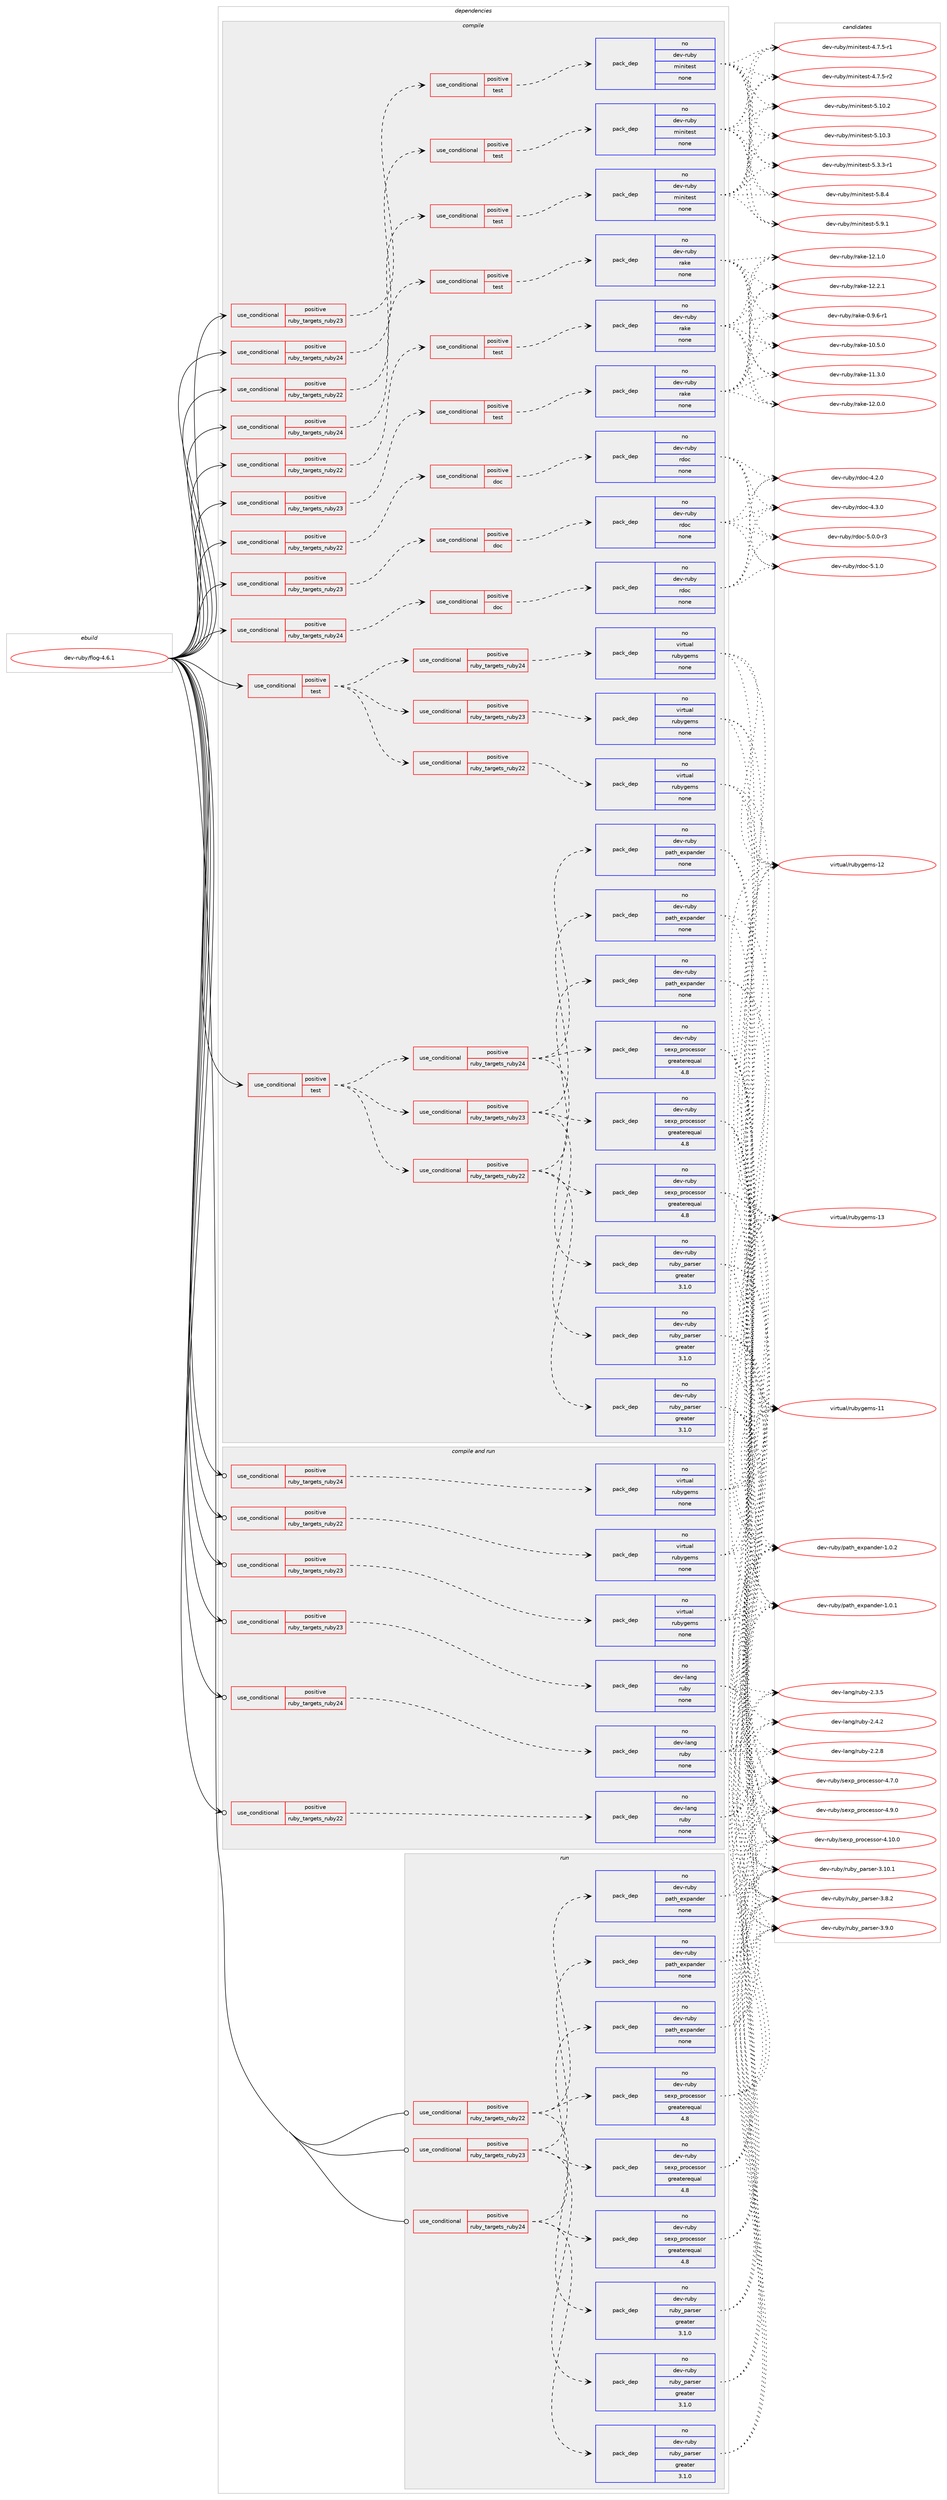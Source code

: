 digraph prolog {

# *************
# Graph options
# *************

newrank=true;
concentrate=true;
compound=true;
graph [rankdir=LR,fontname=Helvetica,fontsize=10,ranksep=1.5];#, ranksep=2.5, nodesep=0.2];
edge  [arrowhead=vee];
node  [fontname=Helvetica,fontsize=10];

# **********
# The ebuild
# **********

subgraph cluster_leftcol {
color=gray;
rank=same;
label=<<i>ebuild</i>>;
id [label="dev-ruby/flog-4.6.1", color=red, width=4, href="../dev-ruby/flog-4.6.1.svg"];
}

# ****************
# The dependencies
# ****************

subgraph cluster_midcol {
color=gray;
label=<<i>dependencies</i>>;
subgraph cluster_compile {
fillcolor="#eeeeee";
style=filled;
label=<<i>compile</i>>;
subgraph cond57459 {
dependency239472 [label=<<TABLE BORDER="0" CELLBORDER="1" CELLSPACING="0" CELLPADDING="4"><TR><TD ROWSPAN="3" CELLPADDING="10">use_conditional</TD></TR><TR><TD>positive</TD></TR><TR><TD>ruby_targets_ruby22</TD></TR></TABLE>>, shape=none, color=red];
subgraph cond57460 {
dependency239473 [label=<<TABLE BORDER="0" CELLBORDER="1" CELLSPACING="0" CELLPADDING="4"><TR><TD ROWSPAN="3" CELLPADDING="10">use_conditional</TD></TR><TR><TD>positive</TD></TR><TR><TD>doc</TD></TR></TABLE>>, shape=none, color=red];
subgraph pack177936 {
dependency239474 [label=<<TABLE BORDER="0" CELLBORDER="1" CELLSPACING="0" CELLPADDING="4" WIDTH="220"><TR><TD ROWSPAN="6" CELLPADDING="30">pack_dep</TD></TR><TR><TD WIDTH="110">no</TD></TR><TR><TD>dev-ruby</TD></TR><TR><TD>rdoc</TD></TR><TR><TD>none</TD></TR><TR><TD></TD></TR></TABLE>>, shape=none, color=blue];
}
dependency239473:e -> dependency239474:w [weight=20,style="dashed",arrowhead="vee"];
}
dependency239472:e -> dependency239473:w [weight=20,style="dashed",arrowhead="vee"];
}
id:e -> dependency239472:w [weight=20,style="solid",arrowhead="vee"];
subgraph cond57461 {
dependency239475 [label=<<TABLE BORDER="0" CELLBORDER="1" CELLSPACING="0" CELLPADDING="4"><TR><TD ROWSPAN="3" CELLPADDING="10">use_conditional</TD></TR><TR><TD>positive</TD></TR><TR><TD>ruby_targets_ruby22</TD></TR></TABLE>>, shape=none, color=red];
subgraph cond57462 {
dependency239476 [label=<<TABLE BORDER="0" CELLBORDER="1" CELLSPACING="0" CELLPADDING="4"><TR><TD ROWSPAN="3" CELLPADDING="10">use_conditional</TD></TR><TR><TD>positive</TD></TR><TR><TD>test</TD></TR></TABLE>>, shape=none, color=red];
subgraph pack177937 {
dependency239477 [label=<<TABLE BORDER="0" CELLBORDER="1" CELLSPACING="0" CELLPADDING="4" WIDTH="220"><TR><TD ROWSPAN="6" CELLPADDING="30">pack_dep</TD></TR><TR><TD WIDTH="110">no</TD></TR><TR><TD>dev-ruby</TD></TR><TR><TD>minitest</TD></TR><TR><TD>none</TD></TR><TR><TD></TD></TR></TABLE>>, shape=none, color=blue];
}
dependency239476:e -> dependency239477:w [weight=20,style="dashed",arrowhead="vee"];
}
dependency239475:e -> dependency239476:w [weight=20,style="dashed",arrowhead="vee"];
}
id:e -> dependency239475:w [weight=20,style="solid",arrowhead="vee"];
subgraph cond57463 {
dependency239478 [label=<<TABLE BORDER="0" CELLBORDER="1" CELLSPACING="0" CELLPADDING="4"><TR><TD ROWSPAN="3" CELLPADDING="10">use_conditional</TD></TR><TR><TD>positive</TD></TR><TR><TD>ruby_targets_ruby22</TD></TR></TABLE>>, shape=none, color=red];
subgraph cond57464 {
dependency239479 [label=<<TABLE BORDER="0" CELLBORDER="1" CELLSPACING="0" CELLPADDING="4"><TR><TD ROWSPAN="3" CELLPADDING="10">use_conditional</TD></TR><TR><TD>positive</TD></TR><TR><TD>test</TD></TR></TABLE>>, shape=none, color=red];
subgraph pack177938 {
dependency239480 [label=<<TABLE BORDER="0" CELLBORDER="1" CELLSPACING="0" CELLPADDING="4" WIDTH="220"><TR><TD ROWSPAN="6" CELLPADDING="30">pack_dep</TD></TR><TR><TD WIDTH="110">no</TD></TR><TR><TD>dev-ruby</TD></TR><TR><TD>rake</TD></TR><TR><TD>none</TD></TR><TR><TD></TD></TR></TABLE>>, shape=none, color=blue];
}
dependency239479:e -> dependency239480:w [weight=20,style="dashed",arrowhead="vee"];
}
dependency239478:e -> dependency239479:w [weight=20,style="dashed",arrowhead="vee"];
}
id:e -> dependency239478:w [weight=20,style="solid",arrowhead="vee"];
subgraph cond57465 {
dependency239481 [label=<<TABLE BORDER="0" CELLBORDER="1" CELLSPACING="0" CELLPADDING="4"><TR><TD ROWSPAN="3" CELLPADDING="10">use_conditional</TD></TR><TR><TD>positive</TD></TR><TR><TD>ruby_targets_ruby23</TD></TR></TABLE>>, shape=none, color=red];
subgraph cond57466 {
dependency239482 [label=<<TABLE BORDER="0" CELLBORDER="1" CELLSPACING="0" CELLPADDING="4"><TR><TD ROWSPAN="3" CELLPADDING="10">use_conditional</TD></TR><TR><TD>positive</TD></TR><TR><TD>doc</TD></TR></TABLE>>, shape=none, color=red];
subgraph pack177939 {
dependency239483 [label=<<TABLE BORDER="0" CELLBORDER="1" CELLSPACING="0" CELLPADDING="4" WIDTH="220"><TR><TD ROWSPAN="6" CELLPADDING="30">pack_dep</TD></TR><TR><TD WIDTH="110">no</TD></TR><TR><TD>dev-ruby</TD></TR><TR><TD>rdoc</TD></TR><TR><TD>none</TD></TR><TR><TD></TD></TR></TABLE>>, shape=none, color=blue];
}
dependency239482:e -> dependency239483:w [weight=20,style="dashed",arrowhead="vee"];
}
dependency239481:e -> dependency239482:w [weight=20,style="dashed",arrowhead="vee"];
}
id:e -> dependency239481:w [weight=20,style="solid",arrowhead="vee"];
subgraph cond57467 {
dependency239484 [label=<<TABLE BORDER="0" CELLBORDER="1" CELLSPACING="0" CELLPADDING="4"><TR><TD ROWSPAN="3" CELLPADDING="10">use_conditional</TD></TR><TR><TD>positive</TD></TR><TR><TD>ruby_targets_ruby23</TD></TR></TABLE>>, shape=none, color=red];
subgraph cond57468 {
dependency239485 [label=<<TABLE BORDER="0" CELLBORDER="1" CELLSPACING="0" CELLPADDING="4"><TR><TD ROWSPAN="3" CELLPADDING="10">use_conditional</TD></TR><TR><TD>positive</TD></TR><TR><TD>test</TD></TR></TABLE>>, shape=none, color=red];
subgraph pack177940 {
dependency239486 [label=<<TABLE BORDER="0" CELLBORDER="1" CELLSPACING="0" CELLPADDING="4" WIDTH="220"><TR><TD ROWSPAN="6" CELLPADDING="30">pack_dep</TD></TR><TR><TD WIDTH="110">no</TD></TR><TR><TD>dev-ruby</TD></TR><TR><TD>minitest</TD></TR><TR><TD>none</TD></TR><TR><TD></TD></TR></TABLE>>, shape=none, color=blue];
}
dependency239485:e -> dependency239486:w [weight=20,style="dashed",arrowhead="vee"];
}
dependency239484:e -> dependency239485:w [weight=20,style="dashed",arrowhead="vee"];
}
id:e -> dependency239484:w [weight=20,style="solid",arrowhead="vee"];
subgraph cond57469 {
dependency239487 [label=<<TABLE BORDER="0" CELLBORDER="1" CELLSPACING="0" CELLPADDING="4"><TR><TD ROWSPAN="3" CELLPADDING="10">use_conditional</TD></TR><TR><TD>positive</TD></TR><TR><TD>ruby_targets_ruby23</TD></TR></TABLE>>, shape=none, color=red];
subgraph cond57470 {
dependency239488 [label=<<TABLE BORDER="0" CELLBORDER="1" CELLSPACING="0" CELLPADDING="4"><TR><TD ROWSPAN="3" CELLPADDING="10">use_conditional</TD></TR><TR><TD>positive</TD></TR><TR><TD>test</TD></TR></TABLE>>, shape=none, color=red];
subgraph pack177941 {
dependency239489 [label=<<TABLE BORDER="0" CELLBORDER="1" CELLSPACING="0" CELLPADDING="4" WIDTH="220"><TR><TD ROWSPAN="6" CELLPADDING="30">pack_dep</TD></TR><TR><TD WIDTH="110">no</TD></TR><TR><TD>dev-ruby</TD></TR><TR><TD>rake</TD></TR><TR><TD>none</TD></TR><TR><TD></TD></TR></TABLE>>, shape=none, color=blue];
}
dependency239488:e -> dependency239489:w [weight=20,style="dashed",arrowhead="vee"];
}
dependency239487:e -> dependency239488:w [weight=20,style="dashed",arrowhead="vee"];
}
id:e -> dependency239487:w [weight=20,style="solid",arrowhead="vee"];
subgraph cond57471 {
dependency239490 [label=<<TABLE BORDER="0" CELLBORDER="1" CELLSPACING="0" CELLPADDING="4"><TR><TD ROWSPAN="3" CELLPADDING="10">use_conditional</TD></TR><TR><TD>positive</TD></TR><TR><TD>ruby_targets_ruby24</TD></TR></TABLE>>, shape=none, color=red];
subgraph cond57472 {
dependency239491 [label=<<TABLE BORDER="0" CELLBORDER="1" CELLSPACING="0" CELLPADDING="4"><TR><TD ROWSPAN="3" CELLPADDING="10">use_conditional</TD></TR><TR><TD>positive</TD></TR><TR><TD>doc</TD></TR></TABLE>>, shape=none, color=red];
subgraph pack177942 {
dependency239492 [label=<<TABLE BORDER="0" CELLBORDER="1" CELLSPACING="0" CELLPADDING="4" WIDTH="220"><TR><TD ROWSPAN="6" CELLPADDING="30">pack_dep</TD></TR><TR><TD WIDTH="110">no</TD></TR><TR><TD>dev-ruby</TD></TR><TR><TD>rdoc</TD></TR><TR><TD>none</TD></TR><TR><TD></TD></TR></TABLE>>, shape=none, color=blue];
}
dependency239491:e -> dependency239492:w [weight=20,style="dashed",arrowhead="vee"];
}
dependency239490:e -> dependency239491:w [weight=20,style="dashed",arrowhead="vee"];
}
id:e -> dependency239490:w [weight=20,style="solid",arrowhead="vee"];
subgraph cond57473 {
dependency239493 [label=<<TABLE BORDER="0" CELLBORDER="1" CELLSPACING="0" CELLPADDING="4"><TR><TD ROWSPAN="3" CELLPADDING="10">use_conditional</TD></TR><TR><TD>positive</TD></TR><TR><TD>ruby_targets_ruby24</TD></TR></TABLE>>, shape=none, color=red];
subgraph cond57474 {
dependency239494 [label=<<TABLE BORDER="0" CELLBORDER="1" CELLSPACING="0" CELLPADDING="4"><TR><TD ROWSPAN="3" CELLPADDING="10">use_conditional</TD></TR><TR><TD>positive</TD></TR><TR><TD>test</TD></TR></TABLE>>, shape=none, color=red];
subgraph pack177943 {
dependency239495 [label=<<TABLE BORDER="0" CELLBORDER="1" CELLSPACING="0" CELLPADDING="4" WIDTH="220"><TR><TD ROWSPAN="6" CELLPADDING="30">pack_dep</TD></TR><TR><TD WIDTH="110">no</TD></TR><TR><TD>dev-ruby</TD></TR><TR><TD>minitest</TD></TR><TR><TD>none</TD></TR><TR><TD></TD></TR></TABLE>>, shape=none, color=blue];
}
dependency239494:e -> dependency239495:w [weight=20,style="dashed",arrowhead="vee"];
}
dependency239493:e -> dependency239494:w [weight=20,style="dashed",arrowhead="vee"];
}
id:e -> dependency239493:w [weight=20,style="solid",arrowhead="vee"];
subgraph cond57475 {
dependency239496 [label=<<TABLE BORDER="0" CELLBORDER="1" CELLSPACING="0" CELLPADDING="4"><TR><TD ROWSPAN="3" CELLPADDING="10">use_conditional</TD></TR><TR><TD>positive</TD></TR><TR><TD>ruby_targets_ruby24</TD></TR></TABLE>>, shape=none, color=red];
subgraph cond57476 {
dependency239497 [label=<<TABLE BORDER="0" CELLBORDER="1" CELLSPACING="0" CELLPADDING="4"><TR><TD ROWSPAN="3" CELLPADDING="10">use_conditional</TD></TR><TR><TD>positive</TD></TR><TR><TD>test</TD></TR></TABLE>>, shape=none, color=red];
subgraph pack177944 {
dependency239498 [label=<<TABLE BORDER="0" CELLBORDER="1" CELLSPACING="0" CELLPADDING="4" WIDTH="220"><TR><TD ROWSPAN="6" CELLPADDING="30">pack_dep</TD></TR><TR><TD WIDTH="110">no</TD></TR><TR><TD>dev-ruby</TD></TR><TR><TD>rake</TD></TR><TR><TD>none</TD></TR><TR><TD></TD></TR></TABLE>>, shape=none, color=blue];
}
dependency239497:e -> dependency239498:w [weight=20,style="dashed",arrowhead="vee"];
}
dependency239496:e -> dependency239497:w [weight=20,style="dashed",arrowhead="vee"];
}
id:e -> dependency239496:w [weight=20,style="solid",arrowhead="vee"];
subgraph cond57477 {
dependency239499 [label=<<TABLE BORDER="0" CELLBORDER="1" CELLSPACING="0" CELLPADDING="4"><TR><TD ROWSPAN="3" CELLPADDING="10">use_conditional</TD></TR><TR><TD>positive</TD></TR><TR><TD>test</TD></TR></TABLE>>, shape=none, color=red];
subgraph cond57478 {
dependency239500 [label=<<TABLE BORDER="0" CELLBORDER="1" CELLSPACING="0" CELLPADDING="4"><TR><TD ROWSPAN="3" CELLPADDING="10">use_conditional</TD></TR><TR><TD>positive</TD></TR><TR><TD>ruby_targets_ruby22</TD></TR></TABLE>>, shape=none, color=red];
subgraph pack177945 {
dependency239501 [label=<<TABLE BORDER="0" CELLBORDER="1" CELLSPACING="0" CELLPADDING="4" WIDTH="220"><TR><TD ROWSPAN="6" CELLPADDING="30">pack_dep</TD></TR><TR><TD WIDTH="110">no</TD></TR><TR><TD>dev-ruby</TD></TR><TR><TD>path_expander</TD></TR><TR><TD>none</TD></TR><TR><TD></TD></TR></TABLE>>, shape=none, color=blue];
}
dependency239500:e -> dependency239501:w [weight=20,style="dashed",arrowhead="vee"];
subgraph pack177946 {
dependency239502 [label=<<TABLE BORDER="0" CELLBORDER="1" CELLSPACING="0" CELLPADDING="4" WIDTH="220"><TR><TD ROWSPAN="6" CELLPADDING="30">pack_dep</TD></TR><TR><TD WIDTH="110">no</TD></TR><TR><TD>dev-ruby</TD></TR><TR><TD>ruby_parser</TD></TR><TR><TD>greater</TD></TR><TR><TD>3.1.0</TD></TR></TABLE>>, shape=none, color=blue];
}
dependency239500:e -> dependency239502:w [weight=20,style="dashed",arrowhead="vee"];
subgraph pack177947 {
dependency239503 [label=<<TABLE BORDER="0" CELLBORDER="1" CELLSPACING="0" CELLPADDING="4" WIDTH="220"><TR><TD ROWSPAN="6" CELLPADDING="30">pack_dep</TD></TR><TR><TD WIDTH="110">no</TD></TR><TR><TD>dev-ruby</TD></TR><TR><TD>sexp_processor</TD></TR><TR><TD>greaterequal</TD></TR><TR><TD>4.8</TD></TR></TABLE>>, shape=none, color=blue];
}
dependency239500:e -> dependency239503:w [weight=20,style="dashed",arrowhead="vee"];
}
dependency239499:e -> dependency239500:w [weight=20,style="dashed",arrowhead="vee"];
subgraph cond57479 {
dependency239504 [label=<<TABLE BORDER="0" CELLBORDER="1" CELLSPACING="0" CELLPADDING="4"><TR><TD ROWSPAN="3" CELLPADDING="10">use_conditional</TD></TR><TR><TD>positive</TD></TR><TR><TD>ruby_targets_ruby23</TD></TR></TABLE>>, shape=none, color=red];
subgraph pack177948 {
dependency239505 [label=<<TABLE BORDER="0" CELLBORDER="1" CELLSPACING="0" CELLPADDING="4" WIDTH="220"><TR><TD ROWSPAN="6" CELLPADDING="30">pack_dep</TD></TR><TR><TD WIDTH="110">no</TD></TR><TR><TD>dev-ruby</TD></TR><TR><TD>path_expander</TD></TR><TR><TD>none</TD></TR><TR><TD></TD></TR></TABLE>>, shape=none, color=blue];
}
dependency239504:e -> dependency239505:w [weight=20,style="dashed",arrowhead="vee"];
subgraph pack177949 {
dependency239506 [label=<<TABLE BORDER="0" CELLBORDER="1" CELLSPACING="0" CELLPADDING="4" WIDTH="220"><TR><TD ROWSPAN="6" CELLPADDING="30">pack_dep</TD></TR><TR><TD WIDTH="110">no</TD></TR><TR><TD>dev-ruby</TD></TR><TR><TD>ruby_parser</TD></TR><TR><TD>greater</TD></TR><TR><TD>3.1.0</TD></TR></TABLE>>, shape=none, color=blue];
}
dependency239504:e -> dependency239506:w [weight=20,style="dashed",arrowhead="vee"];
subgraph pack177950 {
dependency239507 [label=<<TABLE BORDER="0" CELLBORDER="1" CELLSPACING="0" CELLPADDING="4" WIDTH="220"><TR><TD ROWSPAN="6" CELLPADDING="30">pack_dep</TD></TR><TR><TD WIDTH="110">no</TD></TR><TR><TD>dev-ruby</TD></TR><TR><TD>sexp_processor</TD></TR><TR><TD>greaterequal</TD></TR><TR><TD>4.8</TD></TR></TABLE>>, shape=none, color=blue];
}
dependency239504:e -> dependency239507:w [weight=20,style="dashed",arrowhead="vee"];
}
dependency239499:e -> dependency239504:w [weight=20,style="dashed",arrowhead="vee"];
subgraph cond57480 {
dependency239508 [label=<<TABLE BORDER="0" CELLBORDER="1" CELLSPACING="0" CELLPADDING="4"><TR><TD ROWSPAN="3" CELLPADDING="10">use_conditional</TD></TR><TR><TD>positive</TD></TR><TR><TD>ruby_targets_ruby24</TD></TR></TABLE>>, shape=none, color=red];
subgraph pack177951 {
dependency239509 [label=<<TABLE BORDER="0" CELLBORDER="1" CELLSPACING="0" CELLPADDING="4" WIDTH="220"><TR><TD ROWSPAN="6" CELLPADDING="30">pack_dep</TD></TR><TR><TD WIDTH="110">no</TD></TR><TR><TD>dev-ruby</TD></TR><TR><TD>path_expander</TD></TR><TR><TD>none</TD></TR><TR><TD></TD></TR></TABLE>>, shape=none, color=blue];
}
dependency239508:e -> dependency239509:w [weight=20,style="dashed",arrowhead="vee"];
subgraph pack177952 {
dependency239510 [label=<<TABLE BORDER="0" CELLBORDER="1" CELLSPACING="0" CELLPADDING="4" WIDTH="220"><TR><TD ROWSPAN="6" CELLPADDING="30">pack_dep</TD></TR><TR><TD WIDTH="110">no</TD></TR><TR><TD>dev-ruby</TD></TR><TR><TD>ruby_parser</TD></TR><TR><TD>greater</TD></TR><TR><TD>3.1.0</TD></TR></TABLE>>, shape=none, color=blue];
}
dependency239508:e -> dependency239510:w [weight=20,style="dashed",arrowhead="vee"];
subgraph pack177953 {
dependency239511 [label=<<TABLE BORDER="0" CELLBORDER="1" CELLSPACING="0" CELLPADDING="4" WIDTH="220"><TR><TD ROWSPAN="6" CELLPADDING="30">pack_dep</TD></TR><TR><TD WIDTH="110">no</TD></TR><TR><TD>dev-ruby</TD></TR><TR><TD>sexp_processor</TD></TR><TR><TD>greaterequal</TD></TR><TR><TD>4.8</TD></TR></TABLE>>, shape=none, color=blue];
}
dependency239508:e -> dependency239511:w [weight=20,style="dashed",arrowhead="vee"];
}
dependency239499:e -> dependency239508:w [weight=20,style="dashed",arrowhead="vee"];
}
id:e -> dependency239499:w [weight=20,style="solid",arrowhead="vee"];
subgraph cond57481 {
dependency239512 [label=<<TABLE BORDER="0" CELLBORDER="1" CELLSPACING="0" CELLPADDING="4"><TR><TD ROWSPAN="3" CELLPADDING="10">use_conditional</TD></TR><TR><TD>positive</TD></TR><TR><TD>test</TD></TR></TABLE>>, shape=none, color=red];
subgraph cond57482 {
dependency239513 [label=<<TABLE BORDER="0" CELLBORDER="1" CELLSPACING="0" CELLPADDING="4"><TR><TD ROWSPAN="3" CELLPADDING="10">use_conditional</TD></TR><TR><TD>positive</TD></TR><TR><TD>ruby_targets_ruby22</TD></TR></TABLE>>, shape=none, color=red];
subgraph pack177954 {
dependency239514 [label=<<TABLE BORDER="0" CELLBORDER="1" CELLSPACING="0" CELLPADDING="4" WIDTH="220"><TR><TD ROWSPAN="6" CELLPADDING="30">pack_dep</TD></TR><TR><TD WIDTH="110">no</TD></TR><TR><TD>virtual</TD></TR><TR><TD>rubygems</TD></TR><TR><TD>none</TD></TR><TR><TD></TD></TR></TABLE>>, shape=none, color=blue];
}
dependency239513:e -> dependency239514:w [weight=20,style="dashed",arrowhead="vee"];
}
dependency239512:e -> dependency239513:w [weight=20,style="dashed",arrowhead="vee"];
subgraph cond57483 {
dependency239515 [label=<<TABLE BORDER="0" CELLBORDER="1" CELLSPACING="0" CELLPADDING="4"><TR><TD ROWSPAN="3" CELLPADDING="10">use_conditional</TD></TR><TR><TD>positive</TD></TR><TR><TD>ruby_targets_ruby23</TD></TR></TABLE>>, shape=none, color=red];
subgraph pack177955 {
dependency239516 [label=<<TABLE BORDER="0" CELLBORDER="1" CELLSPACING="0" CELLPADDING="4" WIDTH="220"><TR><TD ROWSPAN="6" CELLPADDING="30">pack_dep</TD></TR><TR><TD WIDTH="110">no</TD></TR><TR><TD>virtual</TD></TR><TR><TD>rubygems</TD></TR><TR><TD>none</TD></TR><TR><TD></TD></TR></TABLE>>, shape=none, color=blue];
}
dependency239515:e -> dependency239516:w [weight=20,style="dashed",arrowhead="vee"];
}
dependency239512:e -> dependency239515:w [weight=20,style="dashed",arrowhead="vee"];
subgraph cond57484 {
dependency239517 [label=<<TABLE BORDER="0" CELLBORDER="1" CELLSPACING="0" CELLPADDING="4"><TR><TD ROWSPAN="3" CELLPADDING="10">use_conditional</TD></TR><TR><TD>positive</TD></TR><TR><TD>ruby_targets_ruby24</TD></TR></TABLE>>, shape=none, color=red];
subgraph pack177956 {
dependency239518 [label=<<TABLE BORDER="0" CELLBORDER="1" CELLSPACING="0" CELLPADDING="4" WIDTH="220"><TR><TD ROWSPAN="6" CELLPADDING="30">pack_dep</TD></TR><TR><TD WIDTH="110">no</TD></TR><TR><TD>virtual</TD></TR><TR><TD>rubygems</TD></TR><TR><TD>none</TD></TR><TR><TD></TD></TR></TABLE>>, shape=none, color=blue];
}
dependency239517:e -> dependency239518:w [weight=20,style="dashed",arrowhead="vee"];
}
dependency239512:e -> dependency239517:w [weight=20,style="dashed",arrowhead="vee"];
}
id:e -> dependency239512:w [weight=20,style="solid",arrowhead="vee"];
}
subgraph cluster_compileandrun {
fillcolor="#eeeeee";
style=filled;
label=<<i>compile and run</i>>;
subgraph cond57485 {
dependency239519 [label=<<TABLE BORDER="0" CELLBORDER="1" CELLSPACING="0" CELLPADDING="4"><TR><TD ROWSPAN="3" CELLPADDING="10">use_conditional</TD></TR><TR><TD>positive</TD></TR><TR><TD>ruby_targets_ruby22</TD></TR></TABLE>>, shape=none, color=red];
subgraph pack177957 {
dependency239520 [label=<<TABLE BORDER="0" CELLBORDER="1" CELLSPACING="0" CELLPADDING="4" WIDTH="220"><TR><TD ROWSPAN="6" CELLPADDING="30">pack_dep</TD></TR><TR><TD WIDTH="110">no</TD></TR><TR><TD>dev-lang</TD></TR><TR><TD>ruby</TD></TR><TR><TD>none</TD></TR><TR><TD></TD></TR></TABLE>>, shape=none, color=blue];
}
dependency239519:e -> dependency239520:w [weight=20,style="dashed",arrowhead="vee"];
}
id:e -> dependency239519:w [weight=20,style="solid",arrowhead="odotvee"];
subgraph cond57486 {
dependency239521 [label=<<TABLE BORDER="0" CELLBORDER="1" CELLSPACING="0" CELLPADDING="4"><TR><TD ROWSPAN="3" CELLPADDING="10">use_conditional</TD></TR><TR><TD>positive</TD></TR><TR><TD>ruby_targets_ruby22</TD></TR></TABLE>>, shape=none, color=red];
subgraph pack177958 {
dependency239522 [label=<<TABLE BORDER="0" CELLBORDER="1" CELLSPACING="0" CELLPADDING="4" WIDTH="220"><TR><TD ROWSPAN="6" CELLPADDING="30">pack_dep</TD></TR><TR><TD WIDTH="110">no</TD></TR><TR><TD>virtual</TD></TR><TR><TD>rubygems</TD></TR><TR><TD>none</TD></TR><TR><TD></TD></TR></TABLE>>, shape=none, color=blue];
}
dependency239521:e -> dependency239522:w [weight=20,style="dashed",arrowhead="vee"];
}
id:e -> dependency239521:w [weight=20,style="solid",arrowhead="odotvee"];
subgraph cond57487 {
dependency239523 [label=<<TABLE BORDER="0" CELLBORDER="1" CELLSPACING="0" CELLPADDING="4"><TR><TD ROWSPAN="3" CELLPADDING="10">use_conditional</TD></TR><TR><TD>positive</TD></TR><TR><TD>ruby_targets_ruby23</TD></TR></TABLE>>, shape=none, color=red];
subgraph pack177959 {
dependency239524 [label=<<TABLE BORDER="0" CELLBORDER="1" CELLSPACING="0" CELLPADDING="4" WIDTH="220"><TR><TD ROWSPAN="6" CELLPADDING="30">pack_dep</TD></TR><TR><TD WIDTH="110">no</TD></TR><TR><TD>dev-lang</TD></TR><TR><TD>ruby</TD></TR><TR><TD>none</TD></TR><TR><TD></TD></TR></TABLE>>, shape=none, color=blue];
}
dependency239523:e -> dependency239524:w [weight=20,style="dashed",arrowhead="vee"];
}
id:e -> dependency239523:w [weight=20,style="solid",arrowhead="odotvee"];
subgraph cond57488 {
dependency239525 [label=<<TABLE BORDER="0" CELLBORDER="1" CELLSPACING="0" CELLPADDING="4"><TR><TD ROWSPAN="3" CELLPADDING="10">use_conditional</TD></TR><TR><TD>positive</TD></TR><TR><TD>ruby_targets_ruby23</TD></TR></TABLE>>, shape=none, color=red];
subgraph pack177960 {
dependency239526 [label=<<TABLE BORDER="0" CELLBORDER="1" CELLSPACING="0" CELLPADDING="4" WIDTH="220"><TR><TD ROWSPAN="6" CELLPADDING="30">pack_dep</TD></TR><TR><TD WIDTH="110">no</TD></TR><TR><TD>virtual</TD></TR><TR><TD>rubygems</TD></TR><TR><TD>none</TD></TR><TR><TD></TD></TR></TABLE>>, shape=none, color=blue];
}
dependency239525:e -> dependency239526:w [weight=20,style="dashed",arrowhead="vee"];
}
id:e -> dependency239525:w [weight=20,style="solid",arrowhead="odotvee"];
subgraph cond57489 {
dependency239527 [label=<<TABLE BORDER="0" CELLBORDER="1" CELLSPACING="0" CELLPADDING="4"><TR><TD ROWSPAN="3" CELLPADDING="10">use_conditional</TD></TR><TR><TD>positive</TD></TR><TR><TD>ruby_targets_ruby24</TD></TR></TABLE>>, shape=none, color=red];
subgraph pack177961 {
dependency239528 [label=<<TABLE BORDER="0" CELLBORDER="1" CELLSPACING="0" CELLPADDING="4" WIDTH="220"><TR><TD ROWSPAN="6" CELLPADDING="30">pack_dep</TD></TR><TR><TD WIDTH="110">no</TD></TR><TR><TD>dev-lang</TD></TR><TR><TD>ruby</TD></TR><TR><TD>none</TD></TR><TR><TD></TD></TR></TABLE>>, shape=none, color=blue];
}
dependency239527:e -> dependency239528:w [weight=20,style="dashed",arrowhead="vee"];
}
id:e -> dependency239527:w [weight=20,style="solid",arrowhead="odotvee"];
subgraph cond57490 {
dependency239529 [label=<<TABLE BORDER="0" CELLBORDER="1" CELLSPACING="0" CELLPADDING="4"><TR><TD ROWSPAN="3" CELLPADDING="10">use_conditional</TD></TR><TR><TD>positive</TD></TR><TR><TD>ruby_targets_ruby24</TD></TR></TABLE>>, shape=none, color=red];
subgraph pack177962 {
dependency239530 [label=<<TABLE BORDER="0" CELLBORDER="1" CELLSPACING="0" CELLPADDING="4" WIDTH="220"><TR><TD ROWSPAN="6" CELLPADDING="30">pack_dep</TD></TR><TR><TD WIDTH="110">no</TD></TR><TR><TD>virtual</TD></TR><TR><TD>rubygems</TD></TR><TR><TD>none</TD></TR><TR><TD></TD></TR></TABLE>>, shape=none, color=blue];
}
dependency239529:e -> dependency239530:w [weight=20,style="dashed",arrowhead="vee"];
}
id:e -> dependency239529:w [weight=20,style="solid",arrowhead="odotvee"];
}
subgraph cluster_run {
fillcolor="#eeeeee";
style=filled;
label=<<i>run</i>>;
subgraph cond57491 {
dependency239531 [label=<<TABLE BORDER="0" CELLBORDER="1" CELLSPACING="0" CELLPADDING="4"><TR><TD ROWSPAN="3" CELLPADDING="10">use_conditional</TD></TR><TR><TD>positive</TD></TR><TR><TD>ruby_targets_ruby22</TD></TR></TABLE>>, shape=none, color=red];
subgraph pack177963 {
dependency239532 [label=<<TABLE BORDER="0" CELLBORDER="1" CELLSPACING="0" CELLPADDING="4" WIDTH="220"><TR><TD ROWSPAN="6" CELLPADDING="30">pack_dep</TD></TR><TR><TD WIDTH="110">no</TD></TR><TR><TD>dev-ruby</TD></TR><TR><TD>path_expander</TD></TR><TR><TD>none</TD></TR><TR><TD></TD></TR></TABLE>>, shape=none, color=blue];
}
dependency239531:e -> dependency239532:w [weight=20,style="dashed",arrowhead="vee"];
subgraph pack177964 {
dependency239533 [label=<<TABLE BORDER="0" CELLBORDER="1" CELLSPACING="0" CELLPADDING="4" WIDTH="220"><TR><TD ROWSPAN="6" CELLPADDING="30">pack_dep</TD></TR><TR><TD WIDTH="110">no</TD></TR><TR><TD>dev-ruby</TD></TR><TR><TD>ruby_parser</TD></TR><TR><TD>greater</TD></TR><TR><TD>3.1.0</TD></TR></TABLE>>, shape=none, color=blue];
}
dependency239531:e -> dependency239533:w [weight=20,style="dashed",arrowhead="vee"];
subgraph pack177965 {
dependency239534 [label=<<TABLE BORDER="0" CELLBORDER="1" CELLSPACING="0" CELLPADDING="4" WIDTH="220"><TR><TD ROWSPAN="6" CELLPADDING="30">pack_dep</TD></TR><TR><TD WIDTH="110">no</TD></TR><TR><TD>dev-ruby</TD></TR><TR><TD>sexp_processor</TD></TR><TR><TD>greaterequal</TD></TR><TR><TD>4.8</TD></TR></TABLE>>, shape=none, color=blue];
}
dependency239531:e -> dependency239534:w [weight=20,style="dashed",arrowhead="vee"];
}
id:e -> dependency239531:w [weight=20,style="solid",arrowhead="odot"];
subgraph cond57492 {
dependency239535 [label=<<TABLE BORDER="0" CELLBORDER="1" CELLSPACING="0" CELLPADDING="4"><TR><TD ROWSPAN="3" CELLPADDING="10">use_conditional</TD></TR><TR><TD>positive</TD></TR><TR><TD>ruby_targets_ruby23</TD></TR></TABLE>>, shape=none, color=red];
subgraph pack177966 {
dependency239536 [label=<<TABLE BORDER="0" CELLBORDER="1" CELLSPACING="0" CELLPADDING="4" WIDTH="220"><TR><TD ROWSPAN="6" CELLPADDING="30">pack_dep</TD></TR><TR><TD WIDTH="110">no</TD></TR><TR><TD>dev-ruby</TD></TR><TR><TD>path_expander</TD></TR><TR><TD>none</TD></TR><TR><TD></TD></TR></TABLE>>, shape=none, color=blue];
}
dependency239535:e -> dependency239536:w [weight=20,style="dashed",arrowhead="vee"];
subgraph pack177967 {
dependency239537 [label=<<TABLE BORDER="0" CELLBORDER="1" CELLSPACING="0" CELLPADDING="4" WIDTH="220"><TR><TD ROWSPAN="6" CELLPADDING="30">pack_dep</TD></TR><TR><TD WIDTH="110">no</TD></TR><TR><TD>dev-ruby</TD></TR><TR><TD>ruby_parser</TD></TR><TR><TD>greater</TD></TR><TR><TD>3.1.0</TD></TR></TABLE>>, shape=none, color=blue];
}
dependency239535:e -> dependency239537:w [weight=20,style="dashed",arrowhead="vee"];
subgraph pack177968 {
dependency239538 [label=<<TABLE BORDER="0" CELLBORDER="1" CELLSPACING="0" CELLPADDING="4" WIDTH="220"><TR><TD ROWSPAN="6" CELLPADDING="30">pack_dep</TD></TR><TR><TD WIDTH="110">no</TD></TR><TR><TD>dev-ruby</TD></TR><TR><TD>sexp_processor</TD></TR><TR><TD>greaterequal</TD></TR><TR><TD>4.8</TD></TR></TABLE>>, shape=none, color=blue];
}
dependency239535:e -> dependency239538:w [weight=20,style="dashed",arrowhead="vee"];
}
id:e -> dependency239535:w [weight=20,style="solid",arrowhead="odot"];
subgraph cond57493 {
dependency239539 [label=<<TABLE BORDER="0" CELLBORDER="1" CELLSPACING="0" CELLPADDING="4"><TR><TD ROWSPAN="3" CELLPADDING="10">use_conditional</TD></TR><TR><TD>positive</TD></TR><TR><TD>ruby_targets_ruby24</TD></TR></TABLE>>, shape=none, color=red];
subgraph pack177969 {
dependency239540 [label=<<TABLE BORDER="0" CELLBORDER="1" CELLSPACING="0" CELLPADDING="4" WIDTH="220"><TR><TD ROWSPAN="6" CELLPADDING="30">pack_dep</TD></TR><TR><TD WIDTH="110">no</TD></TR><TR><TD>dev-ruby</TD></TR><TR><TD>path_expander</TD></TR><TR><TD>none</TD></TR><TR><TD></TD></TR></TABLE>>, shape=none, color=blue];
}
dependency239539:e -> dependency239540:w [weight=20,style="dashed",arrowhead="vee"];
subgraph pack177970 {
dependency239541 [label=<<TABLE BORDER="0" CELLBORDER="1" CELLSPACING="0" CELLPADDING="4" WIDTH="220"><TR><TD ROWSPAN="6" CELLPADDING="30">pack_dep</TD></TR><TR><TD WIDTH="110">no</TD></TR><TR><TD>dev-ruby</TD></TR><TR><TD>ruby_parser</TD></TR><TR><TD>greater</TD></TR><TR><TD>3.1.0</TD></TR></TABLE>>, shape=none, color=blue];
}
dependency239539:e -> dependency239541:w [weight=20,style="dashed",arrowhead="vee"];
subgraph pack177971 {
dependency239542 [label=<<TABLE BORDER="0" CELLBORDER="1" CELLSPACING="0" CELLPADDING="4" WIDTH="220"><TR><TD ROWSPAN="6" CELLPADDING="30">pack_dep</TD></TR><TR><TD WIDTH="110">no</TD></TR><TR><TD>dev-ruby</TD></TR><TR><TD>sexp_processor</TD></TR><TR><TD>greaterequal</TD></TR><TR><TD>4.8</TD></TR></TABLE>>, shape=none, color=blue];
}
dependency239539:e -> dependency239542:w [weight=20,style="dashed",arrowhead="vee"];
}
id:e -> dependency239539:w [weight=20,style="solid",arrowhead="odot"];
}
}

# **************
# The candidates
# **************

subgraph cluster_choices {
rank=same;
color=gray;
label=<<i>candidates</i>>;

subgraph choice177936 {
color=black;
nodesep=1;
choice10010111845114117981214711410011199455246504648 [label="dev-ruby/rdoc-4.2.0", color=red, width=4,href="../dev-ruby/rdoc-4.2.0.svg"];
choice10010111845114117981214711410011199455246514648 [label="dev-ruby/rdoc-4.3.0", color=red, width=4,href="../dev-ruby/rdoc-4.3.0.svg"];
choice100101118451141179812147114100111994553464846484511451 [label="dev-ruby/rdoc-5.0.0-r3", color=red, width=4,href="../dev-ruby/rdoc-5.0.0-r3.svg"];
choice10010111845114117981214711410011199455346494648 [label="dev-ruby/rdoc-5.1.0", color=red, width=4,href="../dev-ruby/rdoc-5.1.0.svg"];
dependency239474:e -> choice10010111845114117981214711410011199455246504648:w [style=dotted,weight="100"];
dependency239474:e -> choice10010111845114117981214711410011199455246514648:w [style=dotted,weight="100"];
dependency239474:e -> choice100101118451141179812147114100111994553464846484511451:w [style=dotted,weight="100"];
dependency239474:e -> choice10010111845114117981214711410011199455346494648:w [style=dotted,weight="100"];
}
subgraph choice177937 {
color=black;
nodesep=1;
choice1001011184511411798121471091051101051161011151164552465546534511449 [label="dev-ruby/minitest-4.7.5-r1", color=red, width=4,href="../dev-ruby/minitest-4.7.5-r1.svg"];
choice1001011184511411798121471091051101051161011151164552465546534511450 [label="dev-ruby/minitest-4.7.5-r2", color=red, width=4,href="../dev-ruby/minitest-4.7.5-r2.svg"];
choice10010111845114117981214710910511010511610111511645534649484650 [label="dev-ruby/minitest-5.10.2", color=red, width=4,href="../dev-ruby/minitest-5.10.2.svg"];
choice10010111845114117981214710910511010511610111511645534649484651 [label="dev-ruby/minitest-5.10.3", color=red, width=4,href="../dev-ruby/minitest-5.10.3.svg"];
choice1001011184511411798121471091051101051161011151164553465146514511449 [label="dev-ruby/minitest-5.3.3-r1", color=red, width=4,href="../dev-ruby/minitest-5.3.3-r1.svg"];
choice100101118451141179812147109105110105116101115116455346564652 [label="dev-ruby/minitest-5.8.4", color=red, width=4,href="../dev-ruby/minitest-5.8.4.svg"];
choice100101118451141179812147109105110105116101115116455346574649 [label="dev-ruby/minitest-5.9.1", color=red, width=4,href="../dev-ruby/minitest-5.9.1.svg"];
dependency239477:e -> choice1001011184511411798121471091051101051161011151164552465546534511449:w [style=dotted,weight="100"];
dependency239477:e -> choice1001011184511411798121471091051101051161011151164552465546534511450:w [style=dotted,weight="100"];
dependency239477:e -> choice10010111845114117981214710910511010511610111511645534649484650:w [style=dotted,weight="100"];
dependency239477:e -> choice10010111845114117981214710910511010511610111511645534649484651:w [style=dotted,weight="100"];
dependency239477:e -> choice1001011184511411798121471091051101051161011151164553465146514511449:w [style=dotted,weight="100"];
dependency239477:e -> choice100101118451141179812147109105110105116101115116455346564652:w [style=dotted,weight="100"];
dependency239477:e -> choice100101118451141179812147109105110105116101115116455346574649:w [style=dotted,weight="100"];
}
subgraph choice177938 {
color=black;
nodesep=1;
choice100101118451141179812147114971071014548465746544511449 [label="dev-ruby/rake-0.9.6-r1", color=red, width=4,href="../dev-ruby/rake-0.9.6-r1.svg"];
choice1001011184511411798121471149710710145494846534648 [label="dev-ruby/rake-10.5.0", color=red, width=4,href="../dev-ruby/rake-10.5.0.svg"];
choice1001011184511411798121471149710710145494946514648 [label="dev-ruby/rake-11.3.0", color=red, width=4,href="../dev-ruby/rake-11.3.0.svg"];
choice1001011184511411798121471149710710145495046484648 [label="dev-ruby/rake-12.0.0", color=red, width=4,href="../dev-ruby/rake-12.0.0.svg"];
choice1001011184511411798121471149710710145495046494648 [label="dev-ruby/rake-12.1.0", color=red, width=4,href="../dev-ruby/rake-12.1.0.svg"];
choice1001011184511411798121471149710710145495046504649 [label="dev-ruby/rake-12.2.1", color=red, width=4,href="../dev-ruby/rake-12.2.1.svg"];
dependency239480:e -> choice100101118451141179812147114971071014548465746544511449:w [style=dotted,weight="100"];
dependency239480:e -> choice1001011184511411798121471149710710145494846534648:w [style=dotted,weight="100"];
dependency239480:e -> choice1001011184511411798121471149710710145494946514648:w [style=dotted,weight="100"];
dependency239480:e -> choice1001011184511411798121471149710710145495046484648:w [style=dotted,weight="100"];
dependency239480:e -> choice1001011184511411798121471149710710145495046494648:w [style=dotted,weight="100"];
dependency239480:e -> choice1001011184511411798121471149710710145495046504649:w [style=dotted,weight="100"];
}
subgraph choice177939 {
color=black;
nodesep=1;
choice10010111845114117981214711410011199455246504648 [label="dev-ruby/rdoc-4.2.0", color=red, width=4,href="../dev-ruby/rdoc-4.2.0.svg"];
choice10010111845114117981214711410011199455246514648 [label="dev-ruby/rdoc-4.3.0", color=red, width=4,href="../dev-ruby/rdoc-4.3.0.svg"];
choice100101118451141179812147114100111994553464846484511451 [label="dev-ruby/rdoc-5.0.0-r3", color=red, width=4,href="../dev-ruby/rdoc-5.0.0-r3.svg"];
choice10010111845114117981214711410011199455346494648 [label="dev-ruby/rdoc-5.1.0", color=red, width=4,href="../dev-ruby/rdoc-5.1.0.svg"];
dependency239483:e -> choice10010111845114117981214711410011199455246504648:w [style=dotted,weight="100"];
dependency239483:e -> choice10010111845114117981214711410011199455246514648:w [style=dotted,weight="100"];
dependency239483:e -> choice100101118451141179812147114100111994553464846484511451:w [style=dotted,weight="100"];
dependency239483:e -> choice10010111845114117981214711410011199455346494648:w [style=dotted,weight="100"];
}
subgraph choice177940 {
color=black;
nodesep=1;
choice1001011184511411798121471091051101051161011151164552465546534511449 [label="dev-ruby/minitest-4.7.5-r1", color=red, width=4,href="../dev-ruby/minitest-4.7.5-r1.svg"];
choice1001011184511411798121471091051101051161011151164552465546534511450 [label="dev-ruby/minitest-4.7.5-r2", color=red, width=4,href="../dev-ruby/minitest-4.7.5-r2.svg"];
choice10010111845114117981214710910511010511610111511645534649484650 [label="dev-ruby/minitest-5.10.2", color=red, width=4,href="../dev-ruby/minitest-5.10.2.svg"];
choice10010111845114117981214710910511010511610111511645534649484651 [label="dev-ruby/minitest-5.10.3", color=red, width=4,href="../dev-ruby/minitest-5.10.3.svg"];
choice1001011184511411798121471091051101051161011151164553465146514511449 [label="dev-ruby/minitest-5.3.3-r1", color=red, width=4,href="../dev-ruby/minitest-5.3.3-r1.svg"];
choice100101118451141179812147109105110105116101115116455346564652 [label="dev-ruby/minitest-5.8.4", color=red, width=4,href="../dev-ruby/minitest-5.8.4.svg"];
choice100101118451141179812147109105110105116101115116455346574649 [label="dev-ruby/minitest-5.9.1", color=red, width=4,href="../dev-ruby/minitest-5.9.1.svg"];
dependency239486:e -> choice1001011184511411798121471091051101051161011151164552465546534511449:w [style=dotted,weight="100"];
dependency239486:e -> choice1001011184511411798121471091051101051161011151164552465546534511450:w [style=dotted,weight="100"];
dependency239486:e -> choice10010111845114117981214710910511010511610111511645534649484650:w [style=dotted,weight="100"];
dependency239486:e -> choice10010111845114117981214710910511010511610111511645534649484651:w [style=dotted,weight="100"];
dependency239486:e -> choice1001011184511411798121471091051101051161011151164553465146514511449:w [style=dotted,weight="100"];
dependency239486:e -> choice100101118451141179812147109105110105116101115116455346564652:w [style=dotted,weight="100"];
dependency239486:e -> choice100101118451141179812147109105110105116101115116455346574649:w [style=dotted,weight="100"];
}
subgraph choice177941 {
color=black;
nodesep=1;
choice100101118451141179812147114971071014548465746544511449 [label="dev-ruby/rake-0.9.6-r1", color=red, width=4,href="../dev-ruby/rake-0.9.6-r1.svg"];
choice1001011184511411798121471149710710145494846534648 [label="dev-ruby/rake-10.5.0", color=red, width=4,href="../dev-ruby/rake-10.5.0.svg"];
choice1001011184511411798121471149710710145494946514648 [label="dev-ruby/rake-11.3.0", color=red, width=4,href="../dev-ruby/rake-11.3.0.svg"];
choice1001011184511411798121471149710710145495046484648 [label="dev-ruby/rake-12.0.0", color=red, width=4,href="../dev-ruby/rake-12.0.0.svg"];
choice1001011184511411798121471149710710145495046494648 [label="dev-ruby/rake-12.1.0", color=red, width=4,href="../dev-ruby/rake-12.1.0.svg"];
choice1001011184511411798121471149710710145495046504649 [label="dev-ruby/rake-12.2.1", color=red, width=4,href="../dev-ruby/rake-12.2.1.svg"];
dependency239489:e -> choice100101118451141179812147114971071014548465746544511449:w [style=dotted,weight="100"];
dependency239489:e -> choice1001011184511411798121471149710710145494846534648:w [style=dotted,weight="100"];
dependency239489:e -> choice1001011184511411798121471149710710145494946514648:w [style=dotted,weight="100"];
dependency239489:e -> choice1001011184511411798121471149710710145495046484648:w [style=dotted,weight="100"];
dependency239489:e -> choice1001011184511411798121471149710710145495046494648:w [style=dotted,weight="100"];
dependency239489:e -> choice1001011184511411798121471149710710145495046504649:w [style=dotted,weight="100"];
}
subgraph choice177942 {
color=black;
nodesep=1;
choice10010111845114117981214711410011199455246504648 [label="dev-ruby/rdoc-4.2.0", color=red, width=4,href="../dev-ruby/rdoc-4.2.0.svg"];
choice10010111845114117981214711410011199455246514648 [label="dev-ruby/rdoc-4.3.0", color=red, width=4,href="../dev-ruby/rdoc-4.3.0.svg"];
choice100101118451141179812147114100111994553464846484511451 [label="dev-ruby/rdoc-5.0.0-r3", color=red, width=4,href="../dev-ruby/rdoc-5.0.0-r3.svg"];
choice10010111845114117981214711410011199455346494648 [label="dev-ruby/rdoc-5.1.0", color=red, width=4,href="../dev-ruby/rdoc-5.1.0.svg"];
dependency239492:e -> choice10010111845114117981214711410011199455246504648:w [style=dotted,weight="100"];
dependency239492:e -> choice10010111845114117981214711410011199455246514648:w [style=dotted,weight="100"];
dependency239492:e -> choice100101118451141179812147114100111994553464846484511451:w [style=dotted,weight="100"];
dependency239492:e -> choice10010111845114117981214711410011199455346494648:w [style=dotted,weight="100"];
}
subgraph choice177943 {
color=black;
nodesep=1;
choice1001011184511411798121471091051101051161011151164552465546534511449 [label="dev-ruby/minitest-4.7.5-r1", color=red, width=4,href="../dev-ruby/minitest-4.7.5-r1.svg"];
choice1001011184511411798121471091051101051161011151164552465546534511450 [label="dev-ruby/minitest-4.7.5-r2", color=red, width=4,href="../dev-ruby/minitest-4.7.5-r2.svg"];
choice10010111845114117981214710910511010511610111511645534649484650 [label="dev-ruby/minitest-5.10.2", color=red, width=4,href="../dev-ruby/minitest-5.10.2.svg"];
choice10010111845114117981214710910511010511610111511645534649484651 [label="dev-ruby/minitest-5.10.3", color=red, width=4,href="../dev-ruby/minitest-5.10.3.svg"];
choice1001011184511411798121471091051101051161011151164553465146514511449 [label="dev-ruby/minitest-5.3.3-r1", color=red, width=4,href="../dev-ruby/minitest-5.3.3-r1.svg"];
choice100101118451141179812147109105110105116101115116455346564652 [label="dev-ruby/minitest-5.8.4", color=red, width=4,href="../dev-ruby/minitest-5.8.4.svg"];
choice100101118451141179812147109105110105116101115116455346574649 [label="dev-ruby/minitest-5.9.1", color=red, width=4,href="../dev-ruby/minitest-5.9.1.svg"];
dependency239495:e -> choice1001011184511411798121471091051101051161011151164552465546534511449:w [style=dotted,weight="100"];
dependency239495:e -> choice1001011184511411798121471091051101051161011151164552465546534511450:w [style=dotted,weight="100"];
dependency239495:e -> choice10010111845114117981214710910511010511610111511645534649484650:w [style=dotted,weight="100"];
dependency239495:e -> choice10010111845114117981214710910511010511610111511645534649484651:w [style=dotted,weight="100"];
dependency239495:e -> choice1001011184511411798121471091051101051161011151164553465146514511449:w [style=dotted,weight="100"];
dependency239495:e -> choice100101118451141179812147109105110105116101115116455346564652:w [style=dotted,weight="100"];
dependency239495:e -> choice100101118451141179812147109105110105116101115116455346574649:w [style=dotted,weight="100"];
}
subgraph choice177944 {
color=black;
nodesep=1;
choice100101118451141179812147114971071014548465746544511449 [label="dev-ruby/rake-0.9.6-r1", color=red, width=4,href="../dev-ruby/rake-0.9.6-r1.svg"];
choice1001011184511411798121471149710710145494846534648 [label="dev-ruby/rake-10.5.0", color=red, width=4,href="../dev-ruby/rake-10.5.0.svg"];
choice1001011184511411798121471149710710145494946514648 [label="dev-ruby/rake-11.3.0", color=red, width=4,href="../dev-ruby/rake-11.3.0.svg"];
choice1001011184511411798121471149710710145495046484648 [label="dev-ruby/rake-12.0.0", color=red, width=4,href="../dev-ruby/rake-12.0.0.svg"];
choice1001011184511411798121471149710710145495046494648 [label="dev-ruby/rake-12.1.0", color=red, width=4,href="../dev-ruby/rake-12.1.0.svg"];
choice1001011184511411798121471149710710145495046504649 [label="dev-ruby/rake-12.2.1", color=red, width=4,href="../dev-ruby/rake-12.2.1.svg"];
dependency239498:e -> choice100101118451141179812147114971071014548465746544511449:w [style=dotted,weight="100"];
dependency239498:e -> choice1001011184511411798121471149710710145494846534648:w [style=dotted,weight="100"];
dependency239498:e -> choice1001011184511411798121471149710710145494946514648:w [style=dotted,weight="100"];
dependency239498:e -> choice1001011184511411798121471149710710145495046484648:w [style=dotted,weight="100"];
dependency239498:e -> choice1001011184511411798121471149710710145495046494648:w [style=dotted,weight="100"];
dependency239498:e -> choice1001011184511411798121471149710710145495046504649:w [style=dotted,weight="100"];
}
subgraph choice177945 {
color=black;
nodesep=1;
choice100101118451141179812147112971161049510112011297110100101114454946484649 [label="dev-ruby/path_expander-1.0.1", color=red, width=4,href="../dev-ruby/path_expander-1.0.1.svg"];
choice100101118451141179812147112971161049510112011297110100101114454946484650 [label="dev-ruby/path_expander-1.0.2", color=red, width=4,href="../dev-ruby/path_expander-1.0.2.svg"];
dependency239501:e -> choice100101118451141179812147112971161049510112011297110100101114454946484649:w [style=dotted,weight="100"];
dependency239501:e -> choice100101118451141179812147112971161049510112011297110100101114454946484650:w [style=dotted,weight="100"];
}
subgraph choice177946 {
color=black;
nodesep=1;
choice10010111845114117981214711411798121951129711411510111445514649484649 [label="dev-ruby/ruby_parser-3.10.1", color=red, width=4,href="../dev-ruby/ruby_parser-3.10.1.svg"];
choice100101118451141179812147114117981219511297114115101114455146564650 [label="dev-ruby/ruby_parser-3.8.2", color=red, width=4,href="../dev-ruby/ruby_parser-3.8.2.svg"];
choice100101118451141179812147114117981219511297114115101114455146574648 [label="dev-ruby/ruby_parser-3.9.0", color=red, width=4,href="../dev-ruby/ruby_parser-3.9.0.svg"];
dependency239502:e -> choice10010111845114117981214711411798121951129711411510111445514649484649:w [style=dotted,weight="100"];
dependency239502:e -> choice100101118451141179812147114117981219511297114115101114455146564650:w [style=dotted,weight="100"];
dependency239502:e -> choice100101118451141179812147114117981219511297114115101114455146574648:w [style=dotted,weight="100"];
}
subgraph choice177947 {
color=black;
nodesep=1;
choice100101118451141179812147115101120112951121141119910111511511111445524649484648 [label="dev-ruby/sexp_processor-4.10.0", color=red, width=4,href="../dev-ruby/sexp_processor-4.10.0.svg"];
choice1001011184511411798121471151011201129511211411199101115115111114455246554648 [label="dev-ruby/sexp_processor-4.7.0", color=red, width=4,href="../dev-ruby/sexp_processor-4.7.0.svg"];
choice1001011184511411798121471151011201129511211411199101115115111114455246574648 [label="dev-ruby/sexp_processor-4.9.0", color=red, width=4,href="../dev-ruby/sexp_processor-4.9.0.svg"];
dependency239503:e -> choice100101118451141179812147115101120112951121141119910111511511111445524649484648:w [style=dotted,weight="100"];
dependency239503:e -> choice1001011184511411798121471151011201129511211411199101115115111114455246554648:w [style=dotted,weight="100"];
dependency239503:e -> choice1001011184511411798121471151011201129511211411199101115115111114455246574648:w [style=dotted,weight="100"];
}
subgraph choice177948 {
color=black;
nodesep=1;
choice100101118451141179812147112971161049510112011297110100101114454946484649 [label="dev-ruby/path_expander-1.0.1", color=red, width=4,href="../dev-ruby/path_expander-1.0.1.svg"];
choice100101118451141179812147112971161049510112011297110100101114454946484650 [label="dev-ruby/path_expander-1.0.2", color=red, width=4,href="../dev-ruby/path_expander-1.0.2.svg"];
dependency239505:e -> choice100101118451141179812147112971161049510112011297110100101114454946484649:w [style=dotted,weight="100"];
dependency239505:e -> choice100101118451141179812147112971161049510112011297110100101114454946484650:w [style=dotted,weight="100"];
}
subgraph choice177949 {
color=black;
nodesep=1;
choice10010111845114117981214711411798121951129711411510111445514649484649 [label="dev-ruby/ruby_parser-3.10.1", color=red, width=4,href="../dev-ruby/ruby_parser-3.10.1.svg"];
choice100101118451141179812147114117981219511297114115101114455146564650 [label="dev-ruby/ruby_parser-3.8.2", color=red, width=4,href="../dev-ruby/ruby_parser-3.8.2.svg"];
choice100101118451141179812147114117981219511297114115101114455146574648 [label="dev-ruby/ruby_parser-3.9.0", color=red, width=4,href="../dev-ruby/ruby_parser-3.9.0.svg"];
dependency239506:e -> choice10010111845114117981214711411798121951129711411510111445514649484649:w [style=dotted,weight="100"];
dependency239506:e -> choice100101118451141179812147114117981219511297114115101114455146564650:w [style=dotted,weight="100"];
dependency239506:e -> choice100101118451141179812147114117981219511297114115101114455146574648:w [style=dotted,weight="100"];
}
subgraph choice177950 {
color=black;
nodesep=1;
choice100101118451141179812147115101120112951121141119910111511511111445524649484648 [label="dev-ruby/sexp_processor-4.10.0", color=red, width=4,href="../dev-ruby/sexp_processor-4.10.0.svg"];
choice1001011184511411798121471151011201129511211411199101115115111114455246554648 [label="dev-ruby/sexp_processor-4.7.0", color=red, width=4,href="../dev-ruby/sexp_processor-4.7.0.svg"];
choice1001011184511411798121471151011201129511211411199101115115111114455246574648 [label="dev-ruby/sexp_processor-4.9.0", color=red, width=4,href="../dev-ruby/sexp_processor-4.9.0.svg"];
dependency239507:e -> choice100101118451141179812147115101120112951121141119910111511511111445524649484648:w [style=dotted,weight="100"];
dependency239507:e -> choice1001011184511411798121471151011201129511211411199101115115111114455246554648:w [style=dotted,weight="100"];
dependency239507:e -> choice1001011184511411798121471151011201129511211411199101115115111114455246574648:w [style=dotted,weight="100"];
}
subgraph choice177951 {
color=black;
nodesep=1;
choice100101118451141179812147112971161049510112011297110100101114454946484649 [label="dev-ruby/path_expander-1.0.1", color=red, width=4,href="../dev-ruby/path_expander-1.0.1.svg"];
choice100101118451141179812147112971161049510112011297110100101114454946484650 [label="dev-ruby/path_expander-1.0.2", color=red, width=4,href="../dev-ruby/path_expander-1.0.2.svg"];
dependency239509:e -> choice100101118451141179812147112971161049510112011297110100101114454946484649:w [style=dotted,weight="100"];
dependency239509:e -> choice100101118451141179812147112971161049510112011297110100101114454946484650:w [style=dotted,weight="100"];
}
subgraph choice177952 {
color=black;
nodesep=1;
choice10010111845114117981214711411798121951129711411510111445514649484649 [label="dev-ruby/ruby_parser-3.10.1", color=red, width=4,href="../dev-ruby/ruby_parser-3.10.1.svg"];
choice100101118451141179812147114117981219511297114115101114455146564650 [label="dev-ruby/ruby_parser-3.8.2", color=red, width=4,href="../dev-ruby/ruby_parser-3.8.2.svg"];
choice100101118451141179812147114117981219511297114115101114455146574648 [label="dev-ruby/ruby_parser-3.9.0", color=red, width=4,href="../dev-ruby/ruby_parser-3.9.0.svg"];
dependency239510:e -> choice10010111845114117981214711411798121951129711411510111445514649484649:w [style=dotted,weight="100"];
dependency239510:e -> choice100101118451141179812147114117981219511297114115101114455146564650:w [style=dotted,weight="100"];
dependency239510:e -> choice100101118451141179812147114117981219511297114115101114455146574648:w [style=dotted,weight="100"];
}
subgraph choice177953 {
color=black;
nodesep=1;
choice100101118451141179812147115101120112951121141119910111511511111445524649484648 [label="dev-ruby/sexp_processor-4.10.0", color=red, width=4,href="../dev-ruby/sexp_processor-4.10.0.svg"];
choice1001011184511411798121471151011201129511211411199101115115111114455246554648 [label="dev-ruby/sexp_processor-4.7.0", color=red, width=4,href="../dev-ruby/sexp_processor-4.7.0.svg"];
choice1001011184511411798121471151011201129511211411199101115115111114455246574648 [label="dev-ruby/sexp_processor-4.9.0", color=red, width=4,href="../dev-ruby/sexp_processor-4.9.0.svg"];
dependency239511:e -> choice100101118451141179812147115101120112951121141119910111511511111445524649484648:w [style=dotted,weight="100"];
dependency239511:e -> choice1001011184511411798121471151011201129511211411199101115115111114455246554648:w [style=dotted,weight="100"];
dependency239511:e -> choice1001011184511411798121471151011201129511211411199101115115111114455246574648:w [style=dotted,weight="100"];
}
subgraph choice177954 {
color=black;
nodesep=1;
choice118105114116117971084711411798121103101109115454949 [label="virtual/rubygems-11", color=red, width=4,href="../virtual/rubygems-11.svg"];
choice118105114116117971084711411798121103101109115454950 [label="virtual/rubygems-12", color=red, width=4,href="../virtual/rubygems-12.svg"];
choice118105114116117971084711411798121103101109115454951 [label="virtual/rubygems-13", color=red, width=4,href="../virtual/rubygems-13.svg"];
dependency239514:e -> choice118105114116117971084711411798121103101109115454949:w [style=dotted,weight="100"];
dependency239514:e -> choice118105114116117971084711411798121103101109115454950:w [style=dotted,weight="100"];
dependency239514:e -> choice118105114116117971084711411798121103101109115454951:w [style=dotted,weight="100"];
}
subgraph choice177955 {
color=black;
nodesep=1;
choice118105114116117971084711411798121103101109115454949 [label="virtual/rubygems-11", color=red, width=4,href="../virtual/rubygems-11.svg"];
choice118105114116117971084711411798121103101109115454950 [label="virtual/rubygems-12", color=red, width=4,href="../virtual/rubygems-12.svg"];
choice118105114116117971084711411798121103101109115454951 [label="virtual/rubygems-13", color=red, width=4,href="../virtual/rubygems-13.svg"];
dependency239516:e -> choice118105114116117971084711411798121103101109115454949:w [style=dotted,weight="100"];
dependency239516:e -> choice118105114116117971084711411798121103101109115454950:w [style=dotted,weight="100"];
dependency239516:e -> choice118105114116117971084711411798121103101109115454951:w [style=dotted,weight="100"];
}
subgraph choice177956 {
color=black;
nodesep=1;
choice118105114116117971084711411798121103101109115454949 [label="virtual/rubygems-11", color=red, width=4,href="../virtual/rubygems-11.svg"];
choice118105114116117971084711411798121103101109115454950 [label="virtual/rubygems-12", color=red, width=4,href="../virtual/rubygems-12.svg"];
choice118105114116117971084711411798121103101109115454951 [label="virtual/rubygems-13", color=red, width=4,href="../virtual/rubygems-13.svg"];
dependency239518:e -> choice118105114116117971084711411798121103101109115454949:w [style=dotted,weight="100"];
dependency239518:e -> choice118105114116117971084711411798121103101109115454950:w [style=dotted,weight="100"];
dependency239518:e -> choice118105114116117971084711411798121103101109115454951:w [style=dotted,weight="100"];
}
subgraph choice177957 {
color=black;
nodesep=1;
choice10010111845108971101034711411798121455046504656 [label="dev-lang/ruby-2.2.8", color=red, width=4,href="../dev-lang/ruby-2.2.8.svg"];
choice10010111845108971101034711411798121455046514653 [label="dev-lang/ruby-2.3.5", color=red, width=4,href="../dev-lang/ruby-2.3.5.svg"];
choice10010111845108971101034711411798121455046524650 [label="dev-lang/ruby-2.4.2", color=red, width=4,href="../dev-lang/ruby-2.4.2.svg"];
dependency239520:e -> choice10010111845108971101034711411798121455046504656:w [style=dotted,weight="100"];
dependency239520:e -> choice10010111845108971101034711411798121455046514653:w [style=dotted,weight="100"];
dependency239520:e -> choice10010111845108971101034711411798121455046524650:w [style=dotted,weight="100"];
}
subgraph choice177958 {
color=black;
nodesep=1;
choice118105114116117971084711411798121103101109115454949 [label="virtual/rubygems-11", color=red, width=4,href="../virtual/rubygems-11.svg"];
choice118105114116117971084711411798121103101109115454950 [label="virtual/rubygems-12", color=red, width=4,href="../virtual/rubygems-12.svg"];
choice118105114116117971084711411798121103101109115454951 [label="virtual/rubygems-13", color=red, width=4,href="../virtual/rubygems-13.svg"];
dependency239522:e -> choice118105114116117971084711411798121103101109115454949:w [style=dotted,weight="100"];
dependency239522:e -> choice118105114116117971084711411798121103101109115454950:w [style=dotted,weight="100"];
dependency239522:e -> choice118105114116117971084711411798121103101109115454951:w [style=dotted,weight="100"];
}
subgraph choice177959 {
color=black;
nodesep=1;
choice10010111845108971101034711411798121455046504656 [label="dev-lang/ruby-2.2.8", color=red, width=4,href="../dev-lang/ruby-2.2.8.svg"];
choice10010111845108971101034711411798121455046514653 [label="dev-lang/ruby-2.3.5", color=red, width=4,href="../dev-lang/ruby-2.3.5.svg"];
choice10010111845108971101034711411798121455046524650 [label="dev-lang/ruby-2.4.2", color=red, width=4,href="../dev-lang/ruby-2.4.2.svg"];
dependency239524:e -> choice10010111845108971101034711411798121455046504656:w [style=dotted,weight="100"];
dependency239524:e -> choice10010111845108971101034711411798121455046514653:w [style=dotted,weight="100"];
dependency239524:e -> choice10010111845108971101034711411798121455046524650:w [style=dotted,weight="100"];
}
subgraph choice177960 {
color=black;
nodesep=1;
choice118105114116117971084711411798121103101109115454949 [label="virtual/rubygems-11", color=red, width=4,href="../virtual/rubygems-11.svg"];
choice118105114116117971084711411798121103101109115454950 [label="virtual/rubygems-12", color=red, width=4,href="../virtual/rubygems-12.svg"];
choice118105114116117971084711411798121103101109115454951 [label="virtual/rubygems-13", color=red, width=4,href="../virtual/rubygems-13.svg"];
dependency239526:e -> choice118105114116117971084711411798121103101109115454949:w [style=dotted,weight="100"];
dependency239526:e -> choice118105114116117971084711411798121103101109115454950:w [style=dotted,weight="100"];
dependency239526:e -> choice118105114116117971084711411798121103101109115454951:w [style=dotted,weight="100"];
}
subgraph choice177961 {
color=black;
nodesep=1;
choice10010111845108971101034711411798121455046504656 [label="dev-lang/ruby-2.2.8", color=red, width=4,href="../dev-lang/ruby-2.2.8.svg"];
choice10010111845108971101034711411798121455046514653 [label="dev-lang/ruby-2.3.5", color=red, width=4,href="../dev-lang/ruby-2.3.5.svg"];
choice10010111845108971101034711411798121455046524650 [label="dev-lang/ruby-2.4.2", color=red, width=4,href="../dev-lang/ruby-2.4.2.svg"];
dependency239528:e -> choice10010111845108971101034711411798121455046504656:w [style=dotted,weight="100"];
dependency239528:e -> choice10010111845108971101034711411798121455046514653:w [style=dotted,weight="100"];
dependency239528:e -> choice10010111845108971101034711411798121455046524650:w [style=dotted,weight="100"];
}
subgraph choice177962 {
color=black;
nodesep=1;
choice118105114116117971084711411798121103101109115454949 [label="virtual/rubygems-11", color=red, width=4,href="../virtual/rubygems-11.svg"];
choice118105114116117971084711411798121103101109115454950 [label="virtual/rubygems-12", color=red, width=4,href="../virtual/rubygems-12.svg"];
choice118105114116117971084711411798121103101109115454951 [label="virtual/rubygems-13", color=red, width=4,href="../virtual/rubygems-13.svg"];
dependency239530:e -> choice118105114116117971084711411798121103101109115454949:w [style=dotted,weight="100"];
dependency239530:e -> choice118105114116117971084711411798121103101109115454950:w [style=dotted,weight="100"];
dependency239530:e -> choice118105114116117971084711411798121103101109115454951:w [style=dotted,weight="100"];
}
subgraph choice177963 {
color=black;
nodesep=1;
choice100101118451141179812147112971161049510112011297110100101114454946484649 [label="dev-ruby/path_expander-1.0.1", color=red, width=4,href="../dev-ruby/path_expander-1.0.1.svg"];
choice100101118451141179812147112971161049510112011297110100101114454946484650 [label="dev-ruby/path_expander-1.0.2", color=red, width=4,href="../dev-ruby/path_expander-1.0.2.svg"];
dependency239532:e -> choice100101118451141179812147112971161049510112011297110100101114454946484649:w [style=dotted,weight="100"];
dependency239532:e -> choice100101118451141179812147112971161049510112011297110100101114454946484650:w [style=dotted,weight="100"];
}
subgraph choice177964 {
color=black;
nodesep=1;
choice10010111845114117981214711411798121951129711411510111445514649484649 [label="dev-ruby/ruby_parser-3.10.1", color=red, width=4,href="../dev-ruby/ruby_parser-3.10.1.svg"];
choice100101118451141179812147114117981219511297114115101114455146564650 [label="dev-ruby/ruby_parser-3.8.2", color=red, width=4,href="../dev-ruby/ruby_parser-3.8.2.svg"];
choice100101118451141179812147114117981219511297114115101114455146574648 [label="dev-ruby/ruby_parser-3.9.0", color=red, width=4,href="../dev-ruby/ruby_parser-3.9.0.svg"];
dependency239533:e -> choice10010111845114117981214711411798121951129711411510111445514649484649:w [style=dotted,weight="100"];
dependency239533:e -> choice100101118451141179812147114117981219511297114115101114455146564650:w [style=dotted,weight="100"];
dependency239533:e -> choice100101118451141179812147114117981219511297114115101114455146574648:w [style=dotted,weight="100"];
}
subgraph choice177965 {
color=black;
nodesep=1;
choice100101118451141179812147115101120112951121141119910111511511111445524649484648 [label="dev-ruby/sexp_processor-4.10.0", color=red, width=4,href="../dev-ruby/sexp_processor-4.10.0.svg"];
choice1001011184511411798121471151011201129511211411199101115115111114455246554648 [label="dev-ruby/sexp_processor-4.7.0", color=red, width=4,href="../dev-ruby/sexp_processor-4.7.0.svg"];
choice1001011184511411798121471151011201129511211411199101115115111114455246574648 [label="dev-ruby/sexp_processor-4.9.0", color=red, width=4,href="../dev-ruby/sexp_processor-4.9.0.svg"];
dependency239534:e -> choice100101118451141179812147115101120112951121141119910111511511111445524649484648:w [style=dotted,weight="100"];
dependency239534:e -> choice1001011184511411798121471151011201129511211411199101115115111114455246554648:w [style=dotted,weight="100"];
dependency239534:e -> choice1001011184511411798121471151011201129511211411199101115115111114455246574648:w [style=dotted,weight="100"];
}
subgraph choice177966 {
color=black;
nodesep=1;
choice100101118451141179812147112971161049510112011297110100101114454946484649 [label="dev-ruby/path_expander-1.0.1", color=red, width=4,href="../dev-ruby/path_expander-1.0.1.svg"];
choice100101118451141179812147112971161049510112011297110100101114454946484650 [label="dev-ruby/path_expander-1.0.2", color=red, width=4,href="../dev-ruby/path_expander-1.0.2.svg"];
dependency239536:e -> choice100101118451141179812147112971161049510112011297110100101114454946484649:w [style=dotted,weight="100"];
dependency239536:e -> choice100101118451141179812147112971161049510112011297110100101114454946484650:w [style=dotted,weight="100"];
}
subgraph choice177967 {
color=black;
nodesep=1;
choice10010111845114117981214711411798121951129711411510111445514649484649 [label="dev-ruby/ruby_parser-3.10.1", color=red, width=4,href="../dev-ruby/ruby_parser-3.10.1.svg"];
choice100101118451141179812147114117981219511297114115101114455146564650 [label="dev-ruby/ruby_parser-3.8.2", color=red, width=4,href="../dev-ruby/ruby_parser-3.8.2.svg"];
choice100101118451141179812147114117981219511297114115101114455146574648 [label="dev-ruby/ruby_parser-3.9.0", color=red, width=4,href="../dev-ruby/ruby_parser-3.9.0.svg"];
dependency239537:e -> choice10010111845114117981214711411798121951129711411510111445514649484649:w [style=dotted,weight="100"];
dependency239537:e -> choice100101118451141179812147114117981219511297114115101114455146564650:w [style=dotted,weight="100"];
dependency239537:e -> choice100101118451141179812147114117981219511297114115101114455146574648:w [style=dotted,weight="100"];
}
subgraph choice177968 {
color=black;
nodesep=1;
choice100101118451141179812147115101120112951121141119910111511511111445524649484648 [label="dev-ruby/sexp_processor-4.10.0", color=red, width=4,href="../dev-ruby/sexp_processor-4.10.0.svg"];
choice1001011184511411798121471151011201129511211411199101115115111114455246554648 [label="dev-ruby/sexp_processor-4.7.0", color=red, width=4,href="../dev-ruby/sexp_processor-4.7.0.svg"];
choice1001011184511411798121471151011201129511211411199101115115111114455246574648 [label="dev-ruby/sexp_processor-4.9.0", color=red, width=4,href="../dev-ruby/sexp_processor-4.9.0.svg"];
dependency239538:e -> choice100101118451141179812147115101120112951121141119910111511511111445524649484648:w [style=dotted,weight="100"];
dependency239538:e -> choice1001011184511411798121471151011201129511211411199101115115111114455246554648:w [style=dotted,weight="100"];
dependency239538:e -> choice1001011184511411798121471151011201129511211411199101115115111114455246574648:w [style=dotted,weight="100"];
}
subgraph choice177969 {
color=black;
nodesep=1;
choice100101118451141179812147112971161049510112011297110100101114454946484649 [label="dev-ruby/path_expander-1.0.1", color=red, width=4,href="../dev-ruby/path_expander-1.0.1.svg"];
choice100101118451141179812147112971161049510112011297110100101114454946484650 [label="dev-ruby/path_expander-1.0.2", color=red, width=4,href="../dev-ruby/path_expander-1.0.2.svg"];
dependency239540:e -> choice100101118451141179812147112971161049510112011297110100101114454946484649:w [style=dotted,weight="100"];
dependency239540:e -> choice100101118451141179812147112971161049510112011297110100101114454946484650:w [style=dotted,weight="100"];
}
subgraph choice177970 {
color=black;
nodesep=1;
choice10010111845114117981214711411798121951129711411510111445514649484649 [label="dev-ruby/ruby_parser-3.10.1", color=red, width=4,href="../dev-ruby/ruby_parser-3.10.1.svg"];
choice100101118451141179812147114117981219511297114115101114455146564650 [label="dev-ruby/ruby_parser-3.8.2", color=red, width=4,href="../dev-ruby/ruby_parser-3.8.2.svg"];
choice100101118451141179812147114117981219511297114115101114455146574648 [label="dev-ruby/ruby_parser-3.9.0", color=red, width=4,href="../dev-ruby/ruby_parser-3.9.0.svg"];
dependency239541:e -> choice10010111845114117981214711411798121951129711411510111445514649484649:w [style=dotted,weight="100"];
dependency239541:e -> choice100101118451141179812147114117981219511297114115101114455146564650:w [style=dotted,weight="100"];
dependency239541:e -> choice100101118451141179812147114117981219511297114115101114455146574648:w [style=dotted,weight="100"];
}
subgraph choice177971 {
color=black;
nodesep=1;
choice100101118451141179812147115101120112951121141119910111511511111445524649484648 [label="dev-ruby/sexp_processor-4.10.0", color=red, width=4,href="../dev-ruby/sexp_processor-4.10.0.svg"];
choice1001011184511411798121471151011201129511211411199101115115111114455246554648 [label="dev-ruby/sexp_processor-4.7.0", color=red, width=4,href="../dev-ruby/sexp_processor-4.7.0.svg"];
choice1001011184511411798121471151011201129511211411199101115115111114455246574648 [label="dev-ruby/sexp_processor-4.9.0", color=red, width=4,href="../dev-ruby/sexp_processor-4.9.0.svg"];
dependency239542:e -> choice100101118451141179812147115101120112951121141119910111511511111445524649484648:w [style=dotted,weight="100"];
dependency239542:e -> choice1001011184511411798121471151011201129511211411199101115115111114455246554648:w [style=dotted,weight="100"];
dependency239542:e -> choice1001011184511411798121471151011201129511211411199101115115111114455246574648:w [style=dotted,weight="100"];
}
}

}
